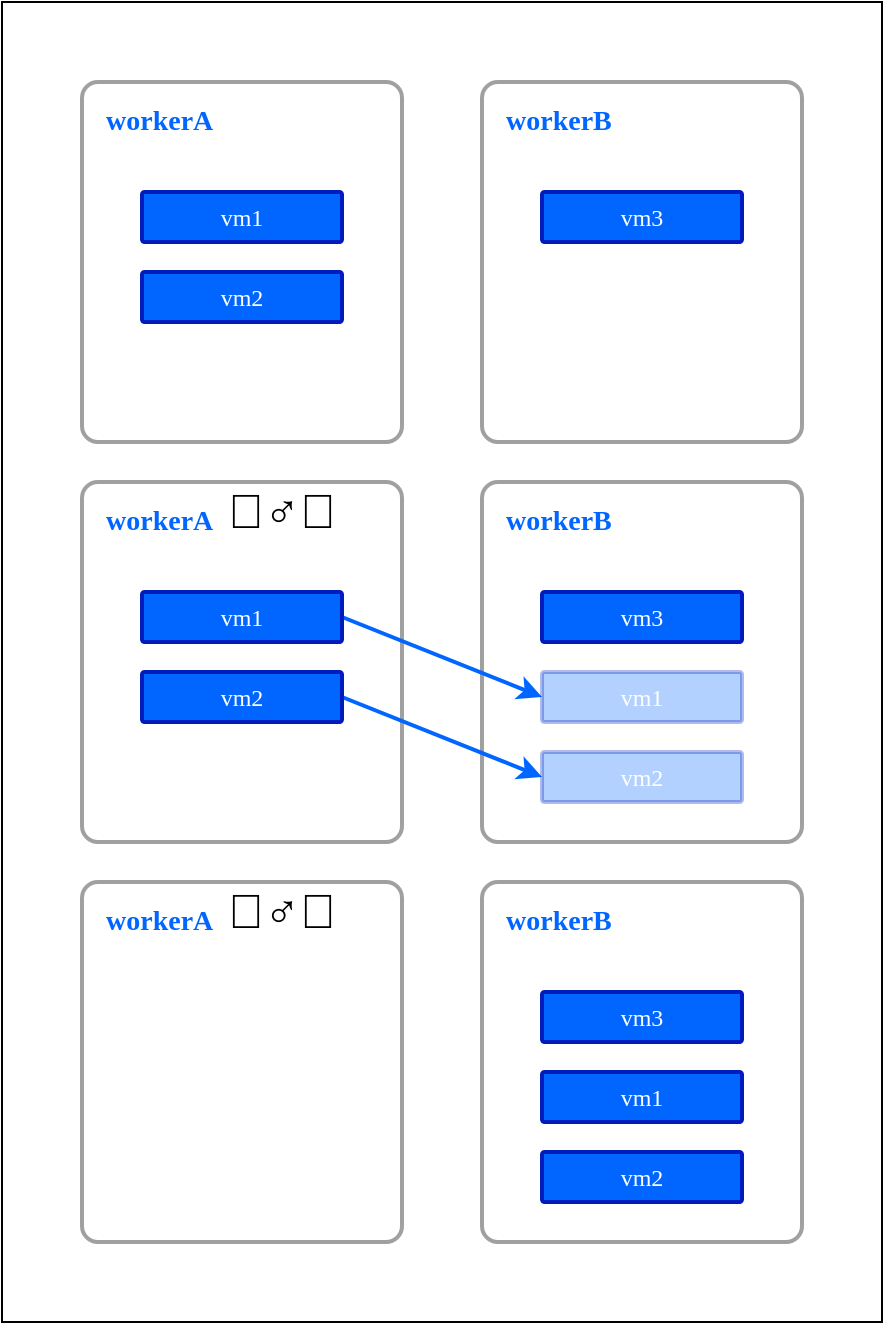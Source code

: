 <mxfile>
    <diagram id="6EXt89o7fHejoy0miyVt" name="Page-1">
        <mxGraphModel dx="1024" dy="453" grid="1" gridSize="10" guides="1" tooltips="1" connect="1" arrows="1" fold="1" page="1" pageScale="1" pageWidth="850" pageHeight="1100" math="0" shadow="0">
            <root>
                <mxCell id="0"/>
                <mxCell id="1" parent="0"/>
                <mxCell id="53" value="" style="rounded=0;whiteSpace=wrap;html=1;fontFamily=JetBrains Mono;fontSource=https%3A%2F%2Ffonts.googleapis.com%2Fcss%3Ffamily%3DJetBrains%2BMono;fontSize=7;fillColor=#FFFFFF;textOpacity=10;" parent="1" vertex="1">
                    <mxGeometry x="200" y="80" width="440" height="660" as="geometry"/>
                </mxCell>
                <mxCell id="43" value="" style="rounded=1;whiteSpace=wrap;html=1;arcSize=5;strokeWidth=2;fontFamily=JetBrains Mono;fontSource=https%3A%2F%2Ffonts.googleapis.com%2Fcss%3Ffamily%3DJetBrains%2BMono;fillColor=#FFFFFF;strokeColor=#A0A0A0;" parent="1" vertex="1">
                    <mxGeometry x="240" y="120" width="160" height="180" as="geometry"/>
                </mxCell>
                <mxCell id="44" value="workerA" style="text;html=1;align=left;verticalAlign=middle;whiteSpace=wrap;rounded=0;strokeWidth=2;fontFamily=JetBrains Mono;fontSource=https%3A%2F%2Ffonts.googleapis.com%2Fcss%3Ffamily%3DJetBrains%2BMono;fontSize=14;fontStyle=1;fontColor=#0066FF;" parent="1" vertex="1">
                    <mxGeometry x="250" y="130" width="60" height="20" as="geometry"/>
                </mxCell>
                <mxCell id="47" value="" style="rounded=1;whiteSpace=wrap;html=1;arcSize=5;strokeWidth=2;fontFamily=JetBrains Mono;fontSource=https%3A%2F%2Ffonts.googleapis.com%2Fcss%3Ffamily%3DJetBrains%2BMono;fillColor=#FFFFFF;strokeColor=#A0A0A0;" parent="1" vertex="1">
                    <mxGeometry x="440" y="120" width="160" height="180" as="geometry"/>
                </mxCell>
                <mxCell id="48" value="workerB" style="text;html=1;align=left;verticalAlign=middle;whiteSpace=wrap;rounded=0;strokeWidth=2;fontFamily=JetBrains Mono;fontSource=https%3A%2F%2Ffonts.googleapis.com%2Fcss%3Ffamily%3DJetBrains%2BMono;fontSize=14;fontStyle=1;fontColor=#0066FF;" parent="1" vertex="1">
                    <mxGeometry x="450" y="130" width="60" height="20" as="geometry"/>
                </mxCell>
                <mxCell id="82" value="vm1" style="rounded=1;whiteSpace=wrap;html=1;arcSize=5;strokeWidth=2;fontFamily=JetBrains Mono;fontSource=https%3A%2F%2Ffonts.googleapis.com%2Fcss%3Ffamily%3DJetBrains%2BMono;fillColor=#0066FF;fontColor=#ffffff;strokeColor=#001DBC;" parent="1" vertex="1">
                    <mxGeometry x="270" y="175" width="100" height="25" as="geometry"/>
                </mxCell>
                <mxCell id="116" value="vm2" style="rounded=1;whiteSpace=wrap;html=1;arcSize=5;strokeWidth=2;fontFamily=JetBrains Mono;fontSource=https%3A%2F%2Ffonts.googleapis.com%2Fcss%3Ffamily%3DJetBrains%2BMono;fillColor=#0066FF;fontColor=#ffffff;strokeColor=#001DBC;" vertex="1" parent="1">
                    <mxGeometry x="270" y="215" width="100" height="25" as="geometry"/>
                </mxCell>
                <mxCell id="117" value="vm3" style="rounded=1;whiteSpace=wrap;html=1;arcSize=5;strokeWidth=2;fontFamily=JetBrains Mono;fontSource=https%3A%2F%2Ffonts.googleapis.com%2Fcss%3Ffamily%3DJetBrains%2BMono;fillColor=#0066FF;fontColor=#ffffff;strokeColor=#001DBC;" vertex="1" parent="1">
                    <mxGeometry x="470" y="175" width="100" height="25" as="geometry"/>
                </mxCell>
                <mxCell id="118" value="" style="rounded=1;whiteSpace=wrap;html=1;arcSize=5;strokeWidth=2;fontFamily=JetBrains Mono;fontSource=https%3A%2F%2Ffonts.googleapis.com%2Fcss%3Ffamily%3DJetBrains%2BMono;fillColor=#FFFFFF;strokeColor=#A0A0A0;" vertex="1" parent="1">
                    <mxGeometry x="240" y="320" width="160" height="180" as="geometry"/>
                </mxCell>
                <mxCell id="119" value="workerA" style="text;html=1;align=left;verticalAlign=middle;whiteSpace=wrap;rounded=0;strokeWidth=2;fontFamily=JetBrains Mono;fontSource=https%3A%2F%2Ffonts.googleapis.com%2Fcss%3Ffamily%3DJetBrains%2BMono;fontSize=14;fontStyle=1;fontColor=#0066FF;" vertex="1" parent="1">
                    <mxGeometry x="250" y="330" width="60" height="20" as="geometry"/>
                </mxCell>
                <mxCell id="120" value="" style="rounded=1;whiteSpace=wrap;html=1;arcSize=5;strokeWidth=2;fontFamily=JetBrains Mono;fontSource=https%3A%2F%2Ffonts.googleapis.com%2Fcss%3Ffamily%3DJetBrains%2BMono;fillColor=#FFFFFF;strokeColor=#A0A0A0;" vertex="1" parent="1">
                    <mxGeometry x="440" y="320" width="160" height="180" as="geometry"/>
                </mxCell>
                <mxCell id="121" value="workerB" style="text;html=1;align=left;verticalAlign=middle;whiteSpace=wrap;rounded=0;strokeWidth=2;fontFamily=JetBrains Mono;fontSource=https%3A%2F%2Ffonts.googleapis.com%2Fcss%3Ffamily%3DJetBrains%2BMono;fontSize=14;fontStyle=1;fontColor=#0066FF;" vertex="1" parent="1">
                    <mxGeometry x="450" y="330" width="60" height="20" as="geometry"/>
                </mxCell>
                <mxCell id="127" style="edgeStyle=none;html=1;exitX=1;exitY=0.5;exitDx=0;exitDy=0;entryX=0;entryY=0.5;entryDx=0;entryDy=0;strokeColor=#0066FF;strokeWidth=2;" edge="1" parent="1" source="122" target="125">
                    <mxGeometry relative="1" as="geometry"/>
                </mxCell>
                <mxCell id="122" value="vm1" style="rounded=1;whiteSpace=wrap;html=1;arcSize=5;strokeWidth=2;fontFamily=JetBrains Mono;fontSource=https%3A%2F%2Ffonts.googleapis.com%2Fcss%3Ffamily%3DJetBrains%2BMono;fillColor=#0066FF;fontColor=#ffffff;strokeColor=#001DBC;" vertex="1" parent="1">
                    <mxGeometry x="270" y="375" width="100" height="25" as="geometry"/>
                </mxCell>
                <mxCell id="128" style="edgeStyle=none;html=1;exitX=1;exitY=0.5;exitDx=0;exitDy=0;entryX=0;entryY=0.5;entryDx=0;entryDy=0;strokeColor=#0066FF;strokeWidth=2;" edge="1" parent="1" source="123" target="126">
                    <mxGeometry relative="1" as="geometry"/>
                </mxCell>
                <mxCell id="123" value="vm2" style="rounded=1;whiteSpace=wrap;html=1;arcSize=5;strokeWidth=2;fontFamily=JetBrains Mono;fontSource=https%3A%2F%2Ffonts.googleapis.com%2Fcss%3Ffamily%3DJetBrains%2BMono;fillColor=#0066FF;fontColor=#ffffff;strokeColor=#001DBC;" vertex="1" parent="1">
                    <mxGeometry x="270" y="415" width="100" height="25" as="geometry"/>
                </mxCell>
                <mxCell id="124" value="vm3" style="rounded=1;whiteSpace=wrap;html=1;arcSize=5;strokeWidth=2;fontFamily=JetBrains Mono;fontSource=https%3A%2F%2Ffonts.googleapis.com%2Fcss%3Ffamily%3DJetBrains%2BMono;fillColor=#0066FF;fontColor=#ffffff;strokeColor=#001DBC;" vertex="1" parent="1">
                    <mxGeometry x="470" y="375" width="100" height="25" as="geometry"/>
                </mxCell>
                <mxCell id="125" value="vm1" style="rounded=1;whiteSpace=wrap;html=1;arcSize=5;strokeWidth=2;fontFamily=JetBrains Mono;fontSource=https%3A%2F%2Ffonts.googleapis.com%2Fcss%3Ffamily%3DJetBrains%2BMono;fillColor=#0066FF;fontColor=#ffffff;strokeColor=#001DBC;opacity=30;" vertex="1" parent="1">
                    <mxGeometry x="470" y="415" width="100" height="25" as="geometry"/>
                </mxCell>
                <mxCell id="126" value="vm2" style="rounded=1;whiteSpace=wrap;html=1;arcSize=5;strokeWidth=2;fontFamily=JetBrains Mono;fontSource=https%3A%2F%2Ffonts.googleapis.com%2Fcss%3Ffamily%3DJetBrains%2BMono;fillColor=#0066FF;fontColor=#ffffff;strokeColor=#001DBC;opacity=30;" vertex="1" parent="1">
                    <mxGeometry x="470" y="455" width="100" height="25" as="geometry"/>
                </mxCell>
                <mxCell id="129" value="👷‍♂️🚧" style="text;html=1;strokeColor=none;fillColor=none;align=center;verticalAlign=middle;whiteSpace=wrap;rounded=0;opacity=30;fontSize=24;" vertex="1" parent="1">
                    <mxGeometry x="310" y="320" width="60" height="30" as="geometry"/>
                </mxCell>
                <mxCell id="130" value="" style="rounded=1;whiteSpace=wrap;html=1;arcSize=5;strokeWidth=2;fontFamily=JetBrains Mono;fontSource=https%3A%2F%2Ffonts.googleapis.com%2Fcss%3Ffamily%3DJetBrains%2BMono;fillColor=#FFFFFF;strokeColor=#A0A0A0;" vertex="1" parent="1">
                    <mxGeometry x="240" y="520" width="160" height="180" as="geometry"/>
                </mxCell>
                <mxCell id="131" value="workerA" style="text;html=1;align=left;verticalAlign=middle;whiteSpace=wrap;rounded=0;strokeWidth=2;fontFamily=JetBrains Mono;fontSource=https%3A%2F%2Ffonts.googleapis.com%2Fcss%3Ffamily%3DJetBrains%2BMono;fontSize=14;fontStyle=1;fontColor=#0066FF;" vertex="1" parent="1">
                    <mxGeometry x="250" y="530" width="60" height="20" as="geometry"/>
                </mxCell>
                <mxCell id="132" value="" style="rounded=1;whiteSpace=wrap;html=1;arcSize=5;strokeWidth=2;fontFamily=JetBrains Mono;fontSource=https%3A%2F%2Ffonts.googleapis.com%2Fcss%3Ffamily%3DJetBrains%2BMono;fillColor=#FFFFFF;strokeColor=#A0A0A0;" vertex="1" parent="1">
                    <mxGeometry x="440" y="520" width="160" height="180" as="geometry"/>
                </mxCell>
                <mxCell id="133" value="workerB" style="text;html=1;align=left;verticalAlign=middle;whiteSpace=wrap;rounded=0;strokeWidth=2;fontFamily=JetBrains Mono;fontSource=https%3A%2F%2Ffonts.googleapis.com%2Fcss%3Ffamily%3DJetBrains%2BMono;fontSize=14;fontStyle=1;fontColor=#0066FF;" vertex="1" parent="1">
                    <mxGeometry x="450" y="530" width="60" height="20" as="geometry"/>
                </mxCell>
                <mxCell id="138" value="vm3" style="rounded=1;whiteSpace=wrap;html=1;arcSize=5;strokeWidth=2;fontFamily=JetBrains Mono;fontSource=https%3A%2F%2Ffonts.googleapis.com%2Fcss%3Ffamily%3DJetBrains%2BMono;fillColor=#0066FF;fontColor=#ffffff;strokeColor=#001DBC;" vertex="1" parent="1">
                    <mxGeometry x="470" y="575" width="100" height="25" as="geometry"/>
                </mxCell>
                <mxCell id="139" value="vm1" style="rounded=1;whiteSpace=wrap;html=1;arcSize=5;strokeWidth=2;fontFamily=JetBrains Mono;fontSource=https%3A%2F%2Ffonts.googleapis.com%2Fcss%3Ffamily%3DJetBrains%2BMono;fillColor=#0066FF;fontColor=#ffffff;strokeColor=#001DBC;" vertex="1" parent="1">
                    <mxGeometry x="470" y="615" width="100" height="25" as="geometry"/>
                </mxCell>
                <mxCell id="140" value="vm2" style="rounded=1;whiteSpace=wrap;html=1;arcSize=5;strokeWidth=2;fontFamily=JetBrains Mono;fontSource=https%3A%2F%2Ffonts.googleapis.com%2Fcss%3Ffamily%3DJetBrains%2BMono;fillColor=#0066FF;fontColor=#ffffff;strokeColor=#001DBC;" vertex="1" parent="1">
                    <mxGeometry x="470" y="655" width="100" height="25" as="geometry"/>
                </mxCell>
                <mxCell id="141" value="👷‍♂️🚧" style="text;html=1;strokeColor=none;fillColor=none;align=center;verticalAlign=middle;whiteSpace=wrap;rounded=0;opacity=30;fontSize=24;" vertex="1" parent="1">
                    <mxGeometry x="310" y="520" width="60" height="30" as="geometry"/>
                </mxCell>
            </root>
        </mxGraphModel>
    </diagram>
</mxfile>
